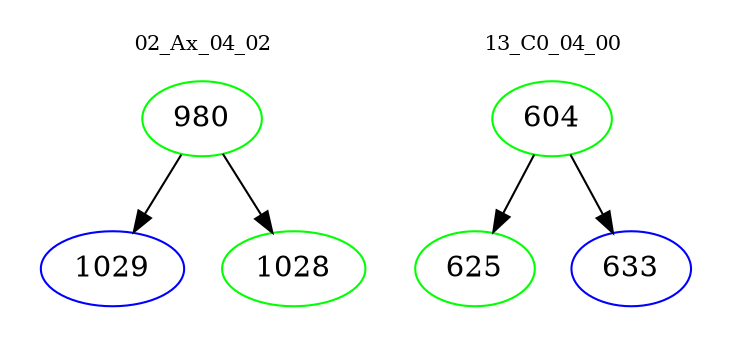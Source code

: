 digraph{
subgraph cluster_0 {
color = white
label = "02_Ax_04_02";
fontsize=10;
T0_980 [label="980", color="green"]
T0_980 -> T0_1029 [color="black"]
T0_1029 [label="1029", color="blue"]
T0_980 -> T0_1028 [color="black"]
T0_1028 [label="1028", color="green"]
}
subgraph cluster_1 {
color = white
label = "13_C0_04_00";
fontsize=10;
T1_604 [label="604", color="green"]
T1_604 -> T1_625 [color="black"]
T1_625 [label="625", color="green"]
T1_604 -> T1_633 [color="black"]
T1_633 [label="633", color="blue"]
}
}
